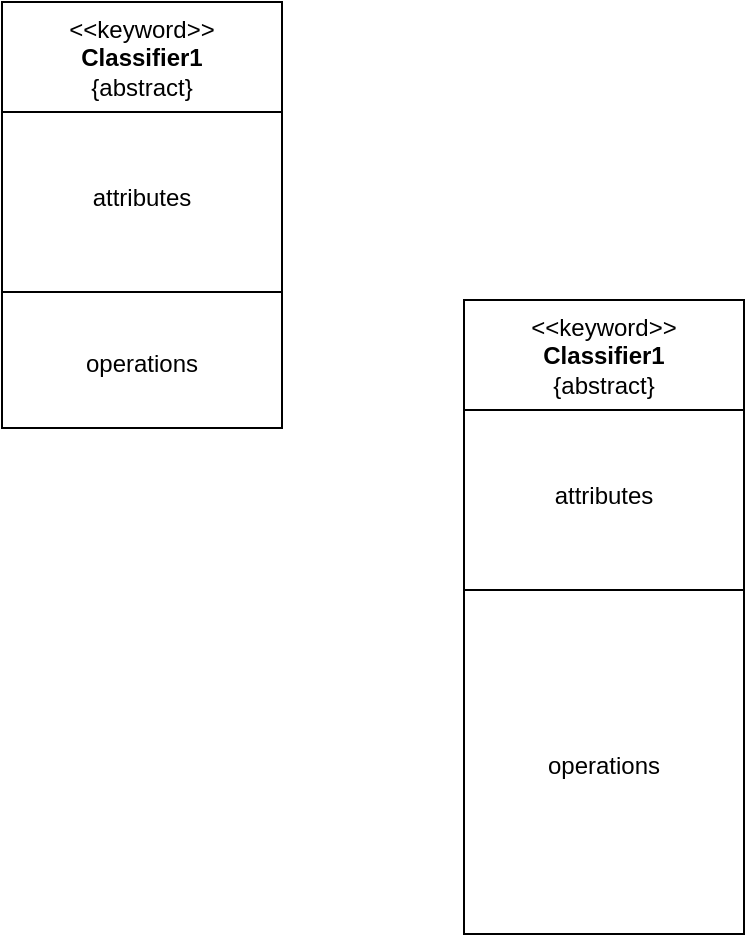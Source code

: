 <mxfile version="24.4.4" type="github">
  <diagram id="C5RBs43oDa-KdzZeNtuy" name="Page-1">
    <mxGraphModel dx="666" dy="517" grid="0" gridSize="10" guides="1" tooltips="1" connect="1" arrows="1" fold="1" page="1" pageScale="1" pageWidth="827" pageHeight="1169" math="0" shadow="0">
      <root>
        <mxCell id="WIyWlLk6GJQsqaUBKTNV-0" />
        <mxCell id="WIyWlLk6GJQsqaUBKTNV-1" parent="WIyWlLk6GJQsqaUBKTNV-0" />
        <mxCell id="u5RCtMOPch4UcsVWFYdv-26" value="&amp;lt;&amp;lt;keyword&amp;gt;&amp;gt;&lt;br&gt;&lt;b&gt;Classifier1&lt;/b&gt;&lt;br&gt;{abstract}" style="swimlane;fontStyle=0;align=center;verticalAlign=top;childLayout=stackLayout;horizontal=1;startSize=55;horizontalStack=0;resizeParent=1;resizeParentMax=0;resizeLast=0;collapsible=0;marginBottom=0;html=1;whiteSpace=wrap;fillColor=none;" vertex="1" parent="WIyWlLk6GJQsqaUBKTNV-1">
          <mxGeometry x="310" y="283" width="140" height="317" as="geometry" />
        </mxCell>
        <mxCell id="u5RCtMOPch4UcsVWFYdv-27" value="attributes" style="text;html=1;strokeColor=none;fillColor=none;align=center;verticalAlign=middle;spacingLeft=4;spacingRight=4;overflow=hidden;rotatable=0;points=[[0,0.5],[1,0.5]];portConstraint=eastwest;whiteSpace=wrap;" vertex="1" parent="u5RCtMOPch4UcsVWFYdv-26">
          <mxGeometry y="55" width="140" height="86" as="geometry" />
        </mxCell>
        <mxCell id="u5RCtMOPch4UcsVWFYdv-31" value="" style="line;strokeWidth=1;fillColor=none;align=left;verticalAlign=middle;spacingTop=-1;spacingLeft=3;spacingRight=3;rotatable=0;labelPosition=right;points=[];portConstraint=eastwest;" vertex="1" parent="u5RCtMOPch4UcsVWFYdv-26">
          <mxGeometry y="141" width="140" height="8" as="geometry" />
        </mxCell>
        <mxCell id="u5RCtMOPch4UcsVWFYdv-32" value="operations" style="text;html=1;strokeColor=none;fillColor=none;align=center;verticalAlign=middle;spacingLeft=4;spacingRight=4;overflow=hidden;rotatable=0;points=[[0,0.5],[1,0.5]];portConstraint=eastwest;whiteSpace=wrap;" vertex="1" parent="u5RCtMOPch4UcsVWFYdv-26">
          <mxGeometry y="149" width="140" height="168" as="geometry" />
        </mxCell>
        <mxCell id="u5RCtMOPch4UcsVWFYdv-34" value="&amp;lt;&amp;lt;keyword&amp;gt;&amp;gt;&lt;br&gt;&lt;b&gt;Classifier1&lt;/b&gt;&lt;br&gt;{abstract}" style="swimlane;fontStyle=0;align=center;verticalAlign=top;childLayout=stackLayout;horizontal=1;startSize=55;horizontalStack=0;resizeParent=1;resizeParentMax=0;resizeLast=0;collapsible=0;marginBottom=0;html=1;whiteSpace=wrap;fillColor=none;" vertex="1" parent="WIyWlLk6GJQsqaUBKTNV-1">
          <mxGeometry x="79" y="134" width="140" height="213" as="geometry" />
        </mxCell>
        <mxCell id="u5RCtMOPch4UcsVWFYdv-35" value="attributes" style="text;html=1;strokeColor=none;fillColor=none;align=center;verticalAlign=middle;spacingLeft=4;spacingRight=4;overflow=hidden;rotatable=0;points=[[0,0.5],[1,0.5]];portConstraint=eastwest;whiteSpace=wrap;" vertex="1" parent="u5RCtMOPch4UcsVWFYdv-34">
          <mxGeometry y="55" width="140" height="86" as="geometry" />
        </mxCell>
        <mxCell id="u5RCtMOPch4UcsVWFYdv-36" value="" style="line;strokeWidth=1;fillColor=none;align=left;verticalAlign=middle;spacingTop=-1;spacingLeft=3;spacingRight=3;rotatable=0;labelPosition=right;points=[];portConstraint=eastwest;" vertex="1" parent="u5RCtMOPch4UcsVWFYdv-34">
          <mxGeometry y="141" width="140" height="8" as="geometry" />
        </mxCell>
        <mxCell id="u5RCtMOPch4UcsVWFYdv-37" value="operations" style="text;html=1;strokeColor=none;fillColor=none;align=center;verticalAlign=middle;spacingLeft=4;spacingRight=4;overflow=hidden;rotatable=0;points=[[0,0.5],[1,0.5]];portConstraint=eastwest;whiteSpace=wrap;" vertex="1" parent="u5RCtMOPch4UcsVWFYdv-34">
          <mxGeometry y="149" width="140" height="64" as="geometry" />
        </mxCell>
      </root>
    </mxGraphModel>
  </diagram>
</mxfile>
